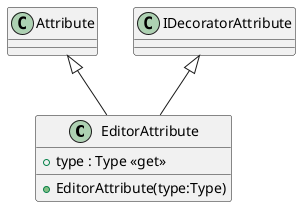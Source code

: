 @startuml
class EditorAttribute {
    + EditorAttribute(type:Type)
    + type : Type <<get>>
}
Attribute <|-- EditorAttribute
IDecoratorAttribute <|-- EditorAttribute
@enduml
